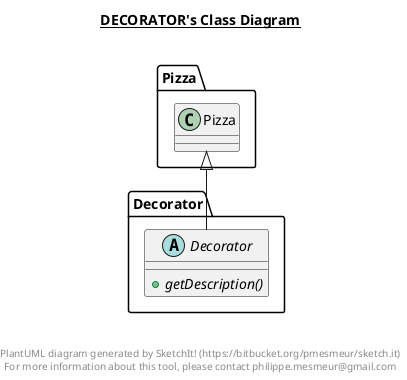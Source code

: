 @startuml

title __DECORATOR's Class Diagram__\n

  namespace Decorator {
    abstract class Decorator.Decorator {
        {abstract} + getDescription()
    }
  }
  

  Decorator.Decorator -up-|> Pizza.Pizza


right footer


PlantUML diagram generated by SketchIt! (https://bitbucket.org/pmesmeur/sketch.it)
For more information about this tool, please contact philippe.mesmeur@gmail.com
endfooter

@enduml
